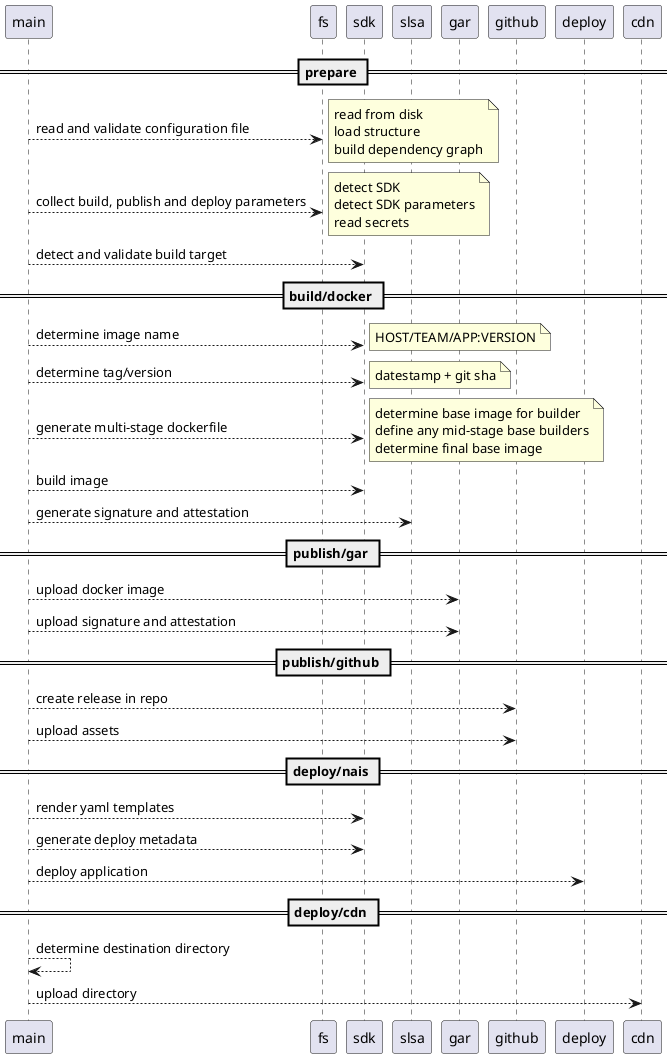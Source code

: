 @startuml

== prepare ==
main --> fs: read and validate configuration file
note right: read from disk\n\
load structure\n\
build dependency graph
main --> fs: collect build, publish and deploy parameters
note right: detect SDK\n\
detect SDK parameters\n\
read secrets
main --> sdk: detect and validate build target

== build/docker ==
main --> sdk: determine image name
note right: HOST/TEAM/APP:VERSION
main --> sdk: determine tag/version
note right: datestamp + git sha
main --> sdk: generate multi-stage dockerfile
note right: \
determine base image for builder\n\
define any mid-stage base builders\n\
determine final base image
main --> sdk: build image
main --> slsa: generate signature and attestation

== publish/gar ==
main --> gar: upload docker image
main --> gar: upload signature and attestation

== publish/github ==
main --> github: create release in repo
main --> github: upload assets

== deploy/nais ==
main --> sdk: render yaml templates
main --> sdk: generate deploy metadata
main --> deploy: deploy application

== deploy/cdn ==
main --> main: determine destination directory
main --> cdn: upload directory

@enduml
